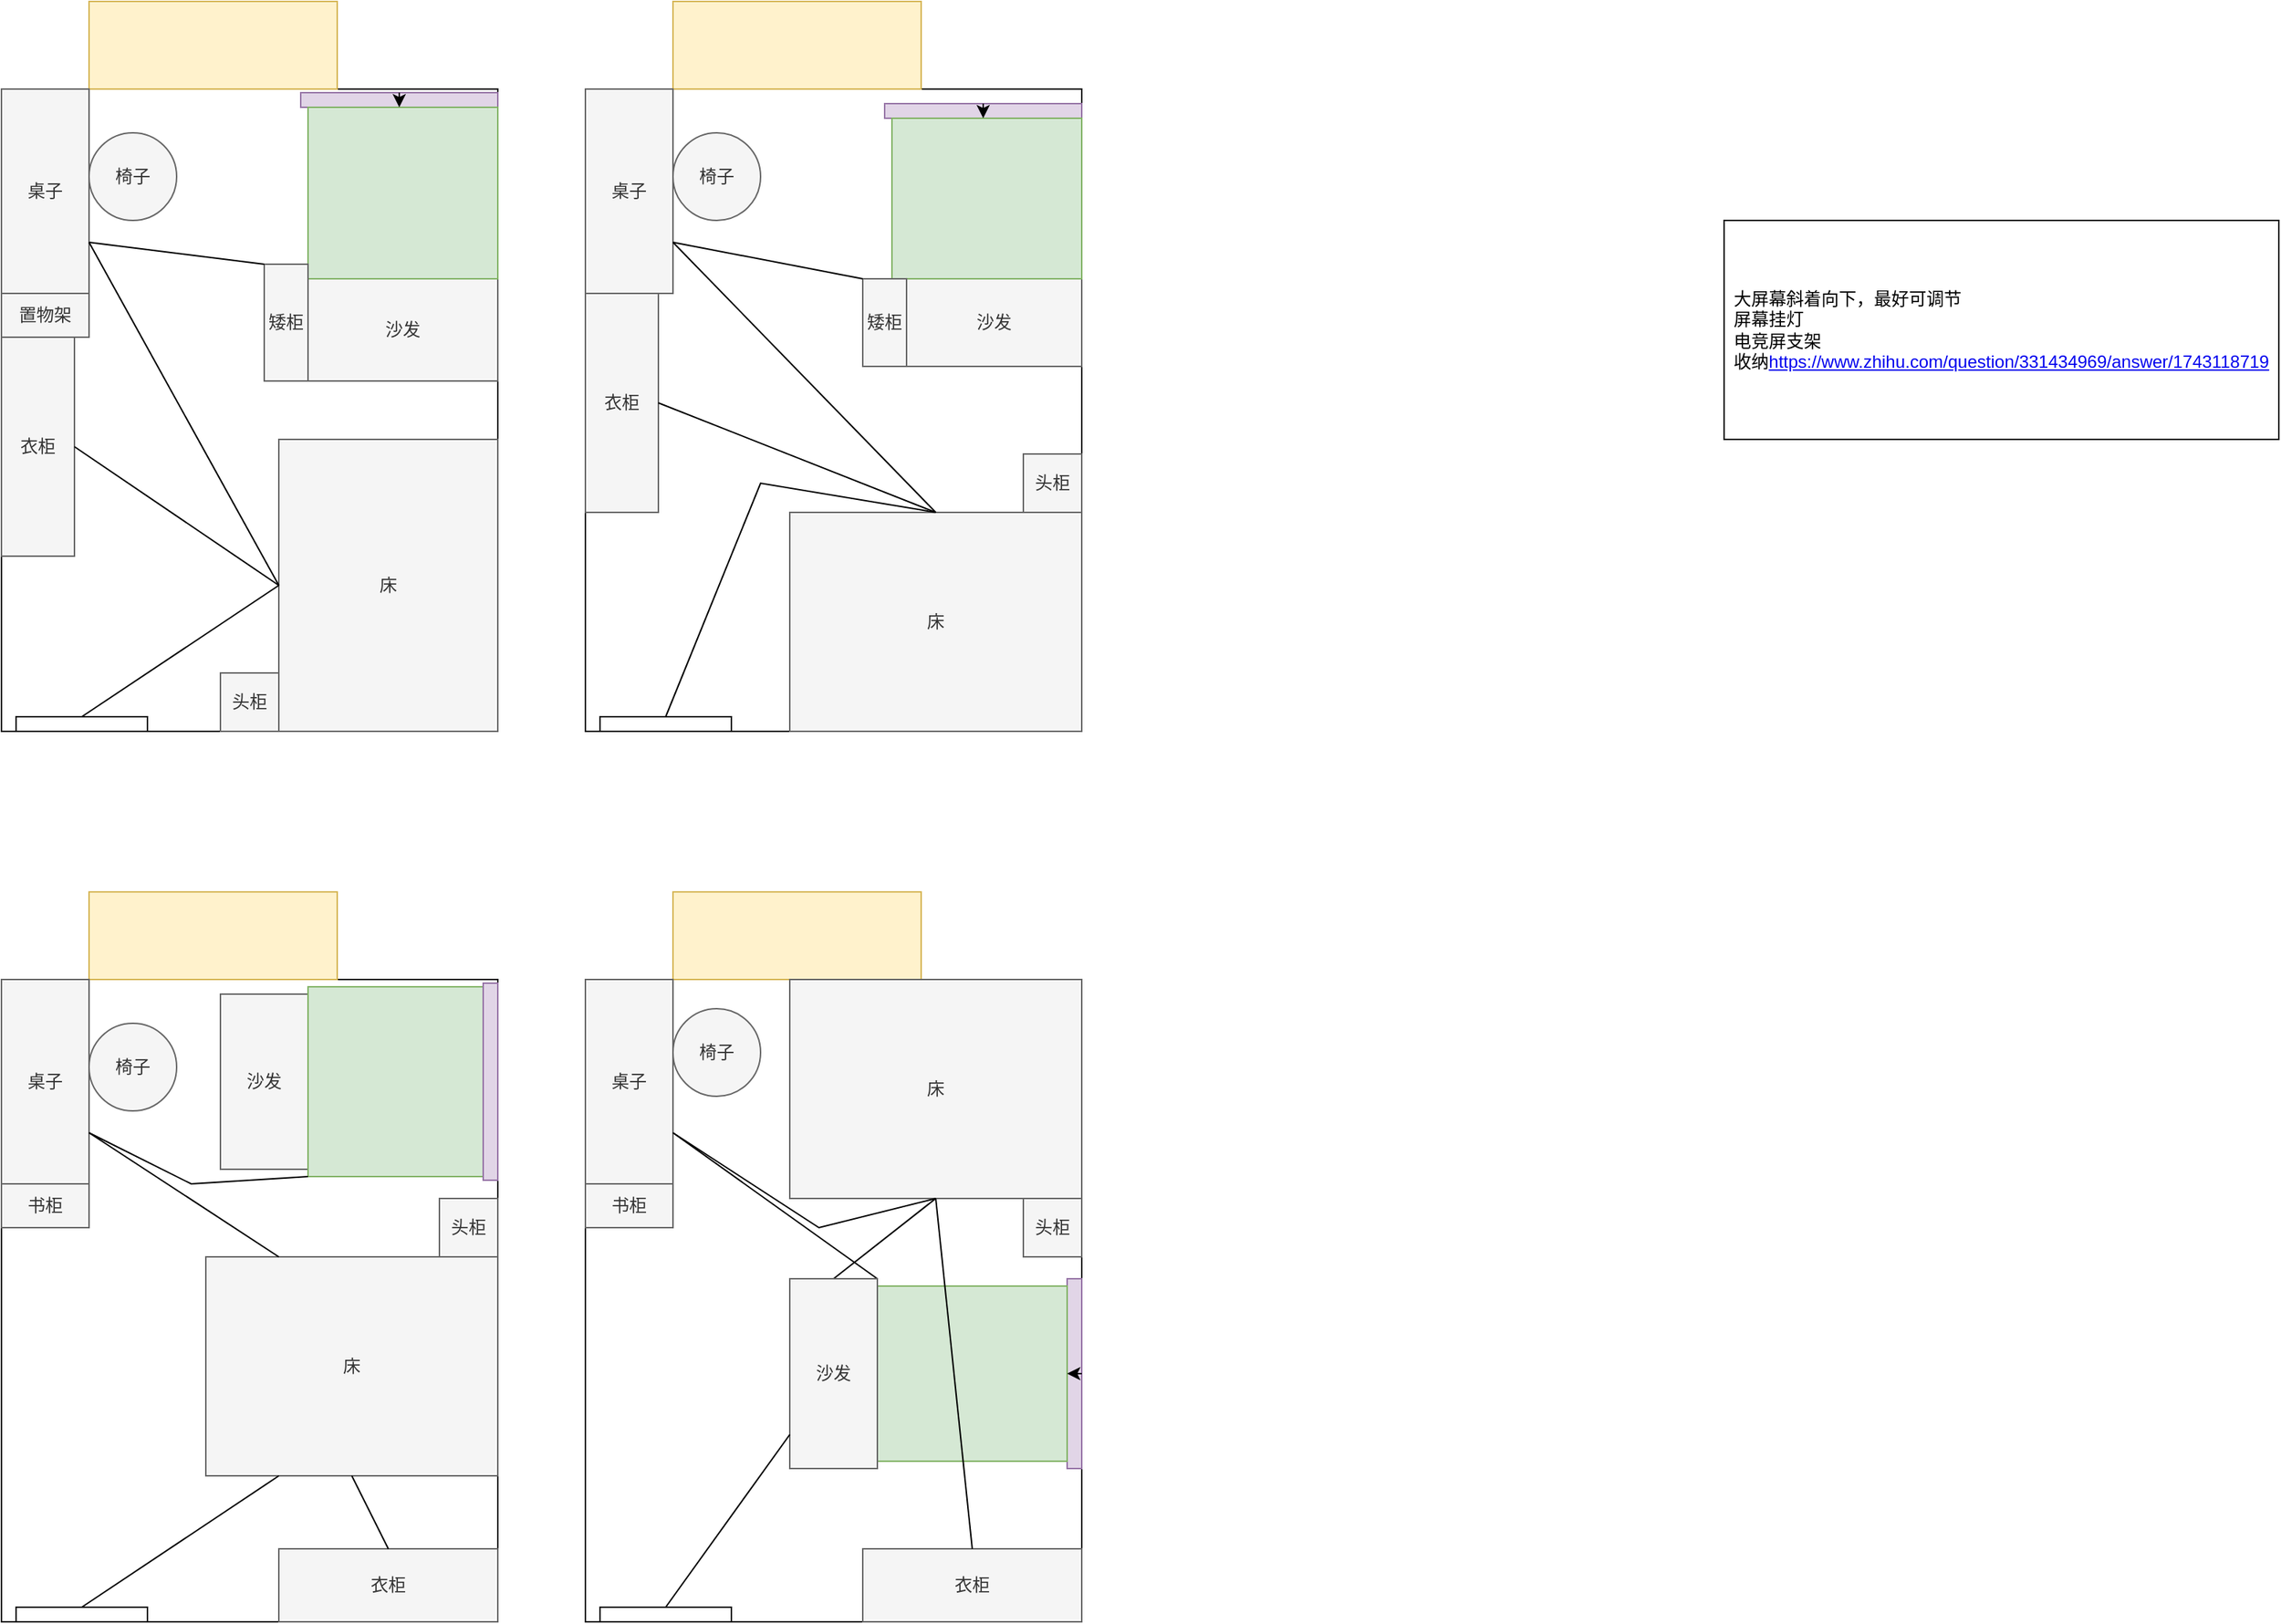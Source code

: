 <mxfile version="16.6.4" type="github">
  <diagram id="kHYABYxaknvEn-FH6Wpx" name="Page-1">
    <mxGraphModel dx="1422" dy="753" grid="1" gridSize="10" guides="1" tooltips="1" connect="1" arrows="1" fold="1" page="1" pageScale="1" pageWidth="827" pageHeight="1169" math="0" shadow="0">
      <root>
        <mxCell id="0" />
        <mxCell id="1" parent="0" />
        <mxCell id="1dE0bFyq6JJN1Ia1ECEi-1" value="" style="rounded=0;whiteSpace=wrap;html=1;" parent="1" vertex="1">
          <mxGeometry x="50" y="80" width="340" height="440" as="geometry" />
        </mxCell>
        <mxCell id="1dE0bFyq6JJN1Ia1ECEi-2" value="" style="rounded=0;whiteSpace=wrap;html=1;fillColor=#fff2cc;strokeColor=#d6b656;" parent="1" vertex="1">
          <mxGeometry x="110" y="20" width="170" height="60" as="geometry" />
        </mxCell>
        <mxCell id="1dE0bFyq6JJN1Ia1ECEi-3" value="衣柜" style="rounded=0;whiteSpace=wrap;html=1;fillColor=#f5f5f5;fontColor=#333333;strokeColor=#666666;direction=west;" parent="1" vertex="1">
          <mxGeometry x="50" y="250" width="50" height="150" as="geometry" />
        </mxCell>
        <mxCell id="1dE0bFyq6JJN1Ia1ECEi-5" value="床" style="rounded=0;whiteSpace=wrap;html=1;fillColor=#f5f5f5;fontColor=#333333;strokeColor=#666666;direction=north;" parent="1" vertex="1">
          <mxGeometry x="240" y="320" width="150" height="200" as="geometry" />
        </mxCell>
        <mxCell id="1dE0bFyq6JJN1Ia1ECEi-6" value="" style="rounded=0;whiteSpace=wrap;html=1;" parent="1" vertex="1">
          <mxGeometry x="60" y="510" width="90" height="10" as="geometry" />
        </mxCell>
        <mxCell id="1dE0bFyq6JJN1Ia1ECEi-11" value="桌子" style="rounded=0;whiteSpace=wrap;html=1;fillColor=#f5f5f5;fontColor=#333333;strokeColor=#666666;direction=south;" parent="1" vertex="1">
          <mxGeometry x="50" y="80" width="60" height="140" as="geometry" />
        </mxCell>
        <mxCell id="1dE0bFyq6JJN1Ia1ECEi-15" value="头柜" style="rounded=0;whiteSpace=wrap;html=1;fillColor=#f5f5f5;fontColor=#333333;strokeColor=#666666;" parent="1" vertex="1">
          <mxGeometry x="200" y="480" width="40" height="40" as="geometry" />
        </mxCell>
        <mxCell id="1dE0bFyq6JJN1Ia1ECEi-14" value="" style="rounded=0;whiteSpace=wrap;html=1;fillColor=#e1d5e7;strokeColor=#9673a6;direction=north;" parent="1" vertex="1">
          <mxGeometry x="255" y="82.5" width="135" height="10" as="geometry" />
        </mxCell>
        <mxCell id="1dE0bFyq6JJN1Ia1ECEi-23" value="沙发" style="rounded=0;whiteSpace=wrap;html=1;fillColor=#f5f5f5;fontColor=#333333;strokeColor=#666666;direction=south;" parent="1" vertex="1">
          <mxGeometry x="260" y="210" width="130" height="70" as="geometry" />
        </mxCell>
        <mxCell id="1dE0bFyq6JJN1Ia1ECEi-24" value="" style="rounded=0;whiteSpace=wrap;html=1;fillColor=#d5e8d4;strokeColor=#82b366;" parent="1" vertex="1">
          <mxGeometry x="260" y="92.5" width="130" height="117.5" as="geometry" />
        </mxCell>
        <mxCell id="1dE0bFyq6JJN1Ia1ECEi-25" style="edgeStyle=orthogonalEdgeStyle;rounded=0;orthogonalLoop=1;jettySize=auto;html=1;exitX=1;exitY=0.5;exitDx=0;exitDy=0;entryX=0;entryY=0.5;entryDx=0;entryDy=0;" parent="1" source="1dE0bFyq6JJN1Ia1ECEi-14" target="1dE0bFyq6JJN1Ia1ECEi-14" edge="1">
          <mxGeometry relative="1" as="geometry" />
        </mxCell>
        <mxCell id="1dE0bFyq6JJN1Ia1ECEi-26" value="" style="endArrow=none;html=1;rounded=0;entryX=0.5;entryY=0;entryDx=0;entryDy=0;exitX=0.5;exitY=0;exitDx=0;exitDy=0;" parent="1" source="1dE0bFyq6JJN1Ia1ECEi-6" target="1dE0bFyq6JJN1Ia1ECEi-5" edge="1">
          <mxGeometry width="50" height="50" relative="1" as="geometry">
            <mxPoint x="110" y="510" as="sourcePoint" />
            <mxPoint x="160" y="460" as="targetPoint" />
            <Array as="points" />
          </mxGeometry>
        </mxCell>
        <mxCell id="1dE0bFyq6JJN1Ia1ECEi-27" value="" style="endArrow=none;html=1;rounded=0;exitX=0;exitY=0.5;exitDx=0;exitDy=0;entryX=0.5;entryY=0;entryDx=0;entryDy=0;" parent="1" source="1dE0bFyq6JJN1Ia1ECEi-3" target="1dE0bFyq6JJN1Ia1ECEi-5" edge="1">
          <mxGeometry width="50" height="50" relative="1" as="geometry">
            <mxPoint x="210" y="270" as="sourcePoint" />
            <mxPoint x="310" y="340" as="targetPoint" />
          </mxGeometry>
        </mxCell>
        <mxCell id="1dE0bFyq6JJN1Ia1ECEi-28" value="" style="endArrow=none;html=1;rounded=0;exitX=0.75;exitY=0;exitDx=0;exitDy=0;entryX=0.5;entryY=0;entryDx=0;entryDy=0;" parent="1" source="1dE0bFyq6JJN1Ia1ECEi-11" target="1dE0bFyq6JJN1Ia1ECEi-5" edge="1">
          <mxGeometry width="50" height="50" relative="1" as="geometry">
            <mxPoint x="120" y="230" as="sourcePoint" />
            <mxPoint x="240" y="420" as="targetPoint" />
          </mxGeometry>
        </mxCell>
        <mxCell id="1dE0bFyq6JJN1Ia1ECEi-32" value="椅子" style="ellipse;whiteSpace=wrap;html=1;aspect=fixed;fillColor=#f5f5f5;fontColor=#333333;strokeColor=#666666;" parent="1" vertex="1">
          <mxGeometry x="110" y="110" width="60" height="60" as="geometry" />
        </mxCell>
        <mxCell id="1dE0bFyq6JJN1Ia1ECEi-7" value="矮柜" style="rounded=0;whiteSpace=wrap;html=1;fillColor=#f5f5f5;fontColor=#333333;strokeColor=#666666;direction=south;" parent="1" vertex="1">
          <mxGeometry x="230" y="200" width="30" height="80" as="geometry" />
        </mxCell>
        <mxCell id="8vOZKjqtbVizosrPnN84-1" value="" style="endArrow=none;html=1;rounded=0;exitX=0.75;exitY=0;exitDx=0;exitDy=0;entryX=0;entryY=1;entryDx=0;entryDy=0;" parent="1" source="1dE0bFyq6JJN1Ia1ECEi-11" target="1dE0bFyq6JJN1Ia1ECEi-7" edge="1">
          <mxGeometry width="50" height="50" relative="1" as="geometry">
            <mxPoint x="110" y="335" as="sourcePoint" />
            <mxPoint x="267.5" y="220" as="targetPoint" />
          </mxGeometry>
        </mxCell>
        <mxCell id="8vOZKjqtbVizosrPnN84-3" value="" style="rounded=0;whiteSpace=wrap;html=1;" parent="1" vertex="1">
          <mxGeometry x="450" y="80" width="340" height="440" as="geometry" />
        </mxCell>
        <mxCell id="8vOZKjqtbVizosrPnN84-4" value="" style="rounded=0;whiteSpace=wrap;html=1;fillColor=#fff2cc;strokeColor=#d6b656;" parent="1" vertex="1">
          <mxGeometry x="510" y="20" width="170" height="60" as="geometry" />
        </mxCell>
        <mxCell id="8vOZKjqtbVizosrPnN84-5" value="衣柜" style="rounded=0;whiteSpace=wrap;html=1;fillColor=#f5f5f5;fontColor=#333333;strokeColor=#666666;direction=west;" parent="1" vertex="1">
          <mxGeometry x="450" y="220" width="50" height="150" as="geometry" />
        </mxCell>
        <mxCell id="8vOZKjqtbVizosrPnN84-6" value="床" style="rounded=0;whiteSpace=wrap;html=1;fillColor=#f5f5f5;fontColor=#333333;strokeColor=#666666;direction=east;" parent="1" vertex="1">
          <mxGeometry x="590" y="370" width="200" height="150" as="geometry" />
        </mxCell>
        <mxCell id="8vOZKjqtbVizosrPnN84-7" value="" style="rounded=0;whiteSpace=wrap;html=1;" parent="1" vertex="1">
          <mxGeometry x="460" y="510" width="90" height="10" as="geometry" />
        </mxCell>
        <mxCell id="8vOZKjqtbVizosrPnN84-8" value="桌子" style="rounded=0;whiteSpace=wrap;html=1;fillColor=#f5f5f5;fontColor=#333333;strokeColor=#666666;direction=south;" parent="1" vertex="1">
          <mxGeometry x="450" y="80" width="60" height="140" as="geometry" />
        </mxCell>
        <mxCell id="8vOZKjqtbVizosrPnN84-9" value="头柜" style="rounded=0;whiteSpace=wrap;html=1;fillColor=#f5f5f5;fontColor=#333333;strokeColor=#666666;" parent="1" vertex="1">
          <mxGeometry x="750" y="330" width="40" height="40" as="geometry" />
        </mxCell>
        <mxCell id="8vOZKjqtbVizosrPnN84-10" value="" style="rounded=0;whiteSpace=wrap;html=1;fillColor=#e1d5e7;strokeColor=#9673a6;direction=north;" parent="1" vertex="1">
          <mxGeometry x="655" y="90" width="135" height="10" as="geometry" />
        </mxCell>
        <mxCell id="8vOZKjqtbVizosrPnN84-11" value="沙发" style="rounded=0;whiteSpace=wrap;html=1;fillColor=#f5f5f5;fontColor=#333333;strokeColor=#666666;direction=south;" parent="1" vertex="1">
          <mxGeometry x="670" y="210" width="120" height="60" as="geometry" />
        </mxCell>
        <mxCell id="8vOZKjqtbVizosrPnN84-12" value="" style="rounded=0;whiteSpace=wrap;html=1;fillColor=#d5e8d4;strokeColor=#82b366;" parent="1" vertex="1">
          <mxGeometry x="660" y="100" width="130" height="110" as="geometry" />
        </mxCell>
        <mxCell id="8vOZKjqtbVizosrPnN84-13" style="edgeStyle=orthogonalEdgeStyle;rounded=0;orthogonalLoop=1;jettySize=auto;html=1;exitX=1;exitY=0.5;exitDx=0;exitDy=0;entryX=0;entryY=0.5;entryDx=0;entryDy=0;" parent="1" source="8vOZKjqtbVizosrPnN84-10" target="8vOZKjqtbVizosrPnN84-10" edge="1">
          <mxGeometry relative="1" as="geometry" />
        </mxCell>
        <mxCell id="8vOZKjqtbVizosrPnN84-14" value="" style="endArrow=none;html=1;rounded=0;entryX=0.5;entryY=0;entryDx=0;entryDy=0;exitX=0.5;exitY=0;exitDx=0;exitDy=0;" parent="1" source="8vOZKjqtbVizosrPnN84-7" target="8vOZKjqtbVizosrPnN84-6" edge="1">
          <mxGeometry width="50" height="50" relative="1" as="geometry">
            <mxPoint x="510" y="510" as="sourcePoint" />
            <mxPoint x="560" y="460" as="targetPoint" />
            <Array as="points">
              <mxPoint x="570" y="350" />
            </Array>
          </mxGeometry>
        </mxCell>
        <mxCell id="8vOZKjqtbVizosrPnN84-15" value="" style="endArrow=none;html=1;rounded=0;exitX=0;exitY=0.5;exitDx=0;exitDy=0;entryX=0.5;entryY=0;entryDx=0;entryDy=0;" parent="1" source="8vOZKjqtbVizosrPnN84-5" target="8vOZKjqtbVizosrPnN84-6" edge="1">
          <mxGeometry width="50" height="50" relative="1" as="geometry">
            <mxPoint x="610" y="270" as="sourcePoint" />
            <mxPoint x="710" y="340" as="targetPoint" />
          </mxGeometry>
        </mxCell>
        <mxCell id="8vOZKjqtbVizosrPnN84-16" value="" style="endArrow=none;html=1;rounded=0;exitX=0.75;exitY=0;exitDx=0;exitDy=0;entryX=0.5;entryY=0;entryDx=0;entryDy=0;" parent="1" source="8vOZKjqtbVizosrPnN84-8" target="8vOZKjqtbVizosrPnN84-6" edge="1">
          <mxGeometry width="50" height="50" relative="1" as="geometry">
            <mxPoint x="520" y="230" as="sourcePoint" />
            <mxPoint x="640" y="420" as="targetPoint" />
          </mxGeometry>
        </mxCell>
        <mxCell id="8vOZKjqtbVizosrPnN84-18" value="椅子" style="ellipse;whiteSpace=wrap;html=1;aspect=fixed;fillColor=#f5f5f5;fontColor=#333333;strokeColor=#666666;" parent="1" vertex="1">
          <mxGeometry x="510" y="110" width="60" height="60" as="geometry" />
        </mxCell>
        <mxCell id="8vOZKjqtbVizosrPnN84-19" value="矮柜" style="rounded=0;whiteSpace=wrap;html=1;fillColor=#f5f5f5;fontColor=#333333;strokeColor=#666666;direction=south;" parent="1" vertex="1">
          <mxGeometry x="640" y="210" width="30" height="60" as="geometry" />
        </mxCell>
        <mxCell id="8vOZKjqtbVizosrPnN84-20" value="" style="endArrow=none;html=1;rounded=0;exitX=0.75;exitY=0;exitDx=0;exitDy=0;entryX=0;entryY=1;entryDx=0;entryDy=0;" parent="1" source="8vOZKjqtbVizosrPnN84-8" target="8vOZKjqtbVizosrPnN84-19" edge="1">
          <mxGeometry width="50" height="50" relative="1" as="geometry">
            <mxPoint x="510" y="335" as="sourcePoint" />
            <mxPoint x="667.5" y="220" as="targetPoint" />
          </mxGeometry>
        </mxCell>
        <mxCell id="xWjqKyU-FDx7k9k-1QIh-19" value="" style="rounded=0;whiteSpace=wrap;html=1;" parent="1" vertex="1">
          <mxGeometry x="450" y="690" width="340" height="440" as="geometry" />
        </mxCell>
        <mxCell id="xWjqKyU-FDx7k9k-1QIh-20" value="" style="rounded=0;whiteSpace=wrap;html=1;fillColor=#fff2cc;strokeColor=#d6b656;" parent="1" vertex="1">
          <mxGeometry x="510" y="630" width="170" height="60" as="geometry" />
        </mxCell>
        <mxCell id="xWjqKyU-FDx7k9k-1QIh-21" value="衣柜" style="rounded=0;whiteSpace=wrap;html=1;fillColor=#f5f5f5;fontColor=#333333;strokeColor=#666666;direction=south;" parent="1" vertex="1">
          <mxGeometry x="640" y="1080" width="150" height="50" as="geometry" />
        </mxCell>
        <mxCell id="xWjqKyU-FDx7k9k-1QIh-22" value="床" style="rounded=0;whiteSpace=wrap;html=1;fillColor=#f5f5f5;fontColor=#333333;strokeColor=#666666;direction=east;" parent="1" vertex="1">
          <mxGeometry x="590" y="690" width="200" height="150" as="geometry" />
        </mxCell>
        <mxCell id="xWjqKyU-FDx7k9k-1QIh-23" value="" style="rounded=0;whiteSpace=wrap;html=1;" parent="1" vertex="1">
          <mxGeometry x="460" y="1120" width="90" height="10" as="geometry" />
        </mxCell>
        <mxCell id="xWjqKyU-FDx7k9k-1QIh-24" value="桌子" style="rounded=0;whiteSpace=wrap;html=1;fillColor=#f5f5f5;fontColor=#333333;strokeColor=#666666;direction=south;" parent="1" vertex="1">
          <mxGeometry x="450" y="690" width="60" height="140" as="geometry" />
        </mxCell>
        <mxCell id="xWjqKyU-FDx7k9k-1QIh-25" value="头柜" style="rounded=0;whiteSpace=wrap;html=1;fillColor=#f5f5f5;fontColor=#333333;strokeColor=#666666;" parent="1" vertex="1">
          <mxGeometry x="750" y="840" width="40" height="40" as="geometry" />
        </mxCell>
        <mxCell id="xWjqKyU-FDx7k9k-1QIh-26" value="" style="rounded=0;whiteSpace=wrap;html=1;fillColor=#e1d5e7;strokeColor=#9673a6;direction=east;" parent="1" vertex="1">
          <mxGeometry x="780" y="895" width="10" height="130" as="geometry" />
        </mxCell>
        <mxCell id="xWjqKyU-FDx7k9k-1QIh-28" value="" style="rounded=0;whiteSpace=wrap;html=1;fillColor=#d5e8d4;strokeColor=#82b366;" parent="1" vertex="1">
          <mxGeometry x="650" y="900" width="130" height="120" as="geometry" />
        </mxCell>
        <mxCell id="xWjqKyU-FDx7k9k-1QIh-29" style="edgeStyle=orthogonalEdgeStyle;rounded=0;orthogonalLoop=1;jettySize=auto;html=1;exitX=1;exitY=0.5;exitDx=0;exitDy=0;entryX=0;entryY=0.5;entryDx=0;entryDy=0;" parent="1" source="xWjqKyU-FDx7k9k-1QIh-26" target="xWjqKyU-FDx7k9k-1QIh-26" edge="1">
          <mxGeometry relative="1" as="geometry" />
        </mxCell>
        <mxCell id="xWjqKyU-FDx7k9k-1QIh-30" value="" style="endArrow=none;html=1;rounded=0;exitX=0.5;exitY=0;exitDx=0;exitDy=0;startArrow=none;" parent="1" source="xWjqKyU-FDx7k9k-1QIh-27" edge="1">
          <mxGeometry width="50" height="50" relative="1" as="geometry">
            <mxPoint x="510" y="1120" as="sourcePoint" />
            <mxPoint x="690" y="840" as="targetPoint" />
            <Array as="points" />
          </mxGeometry>
        </mxCell>
        <mxCell id="xWjqKyU-FDx7k9k-1QIh-31" value="" style="endArrow=none;html=1;rounded=0;exitX=0;exitY=0.5;exitDx=0;exitDy=0;entryX=0.5;entryY=1;entryDx=0;entryDy=0;" parent="1" source="xWjqKyU-FDx7k9k-1QIh-21" target="xWjqKyU-FDx7k9k-1QIh-22" edge="1">
          <mxGeometry width="50" height="50" relative="1" as="geometry">
            <mxPoint x="610" y="880" as="sourcePoint" />
            <mxPoint x="710" y="950" as="targetPoint" />
          </mxGeometry>
        </mxCell>
        <mxCell id="xWjqKyU-FDx7k9k-1QIh-32" value="" style="endArrow=none;html=1;rounded=0;exitX=0.75;exitY=0;exitDx=0;exitDy=0;" parent="1" source="xWjqKyU-FDx7k9k-1QIh-24" edge="1">
          <mxGeometry width="50" height="50" relative="1" as="geometry">
            <mxPoint x="520" y="840" as="sourcePoint" />
            <mxPoint x="690" y="840" as="targetPoint" />
            <Array as="points">
              <mxPoint x="610" y="860" />
            </Array>
          </mxGeometry>
        </mxCell>
        <mxCell id="xWjqKyU-FDx7k9k-1QIh-34" value="椅子" style="ellipse;whiteSpace=wrap;html=1;aspect=fixed;fillColor=#f5f5f5;fontColor=#333333;strokeColor=#666666;" parent="1" vertex="1">
          <mxGeometry x="510" y="710" width="60" height="60" as="geometry" />
        </mxCell>
        <mxCell id="xWjqKyU-FDx7k9k-1QIh-35" value="书柜" style="rounded=0;whiteSpace=wrap;html=1;fillColor=#f5f5f5;fontColor=#333333;strokeColor=#666666;direction=west;" parent="1" vertex="1">
          <mxGeometry x="450" y="830" width="60" height="30" as="geometry" />
        </mxCell>
        <mxCell id="xWjqKyU-FDx7k9k-1QIh-36" value="" style="endArrow=none;html=1;rounded=0;exitX=0.75;exitY=0;exitDx=0;exitDy=0;entryX=1;entryY=0;entryDx=0;entryDy=0;" parent="1" source="xWjqKyU-FDx7k9k-1QIh-24" target="xWjqKyU-FDx7k9k-1QIh-27" edge="1">
          <mxGeometry width="50" height="50" relative="1" as="geometry">
            <mxPoint x="510" y="945" as="sourcePoint" />
            <mxPoint x="667.5" y="830" as="targetPoint" />
          </mxGeometry>
        </mxCell>
        <mxCell id="xWjqKyU-FDx7k9k-1QIh-42" value="" style="rounded=0;whiteSpace=wrap;html=1;" parent="1" vertex="1">
          <mxGeometry x="50" y="690" width="340" height="440" as="geometry" />
        </mxCell>
        <mxCell id="xWjqKyU-FDx7k9k-1QIh-43" value="" style="rounded=0;whiteSpace=wrap;html=1;fillColor=#fff2cc;strokeColor=#d6b656;" parent="1" vertex="1">
          <mxGeometry x="110" y="630" width="170" height="60" as="geometry" />
        </mxCell>
        <mxCell id="xWjqKyU-FDx7k9k-1QIh-44" value="衣柜" style="rounded=0;whiteSpace=wrap;html=1;fillColor=#f5f5f5;fontColor=#333333;strokeColor=#666666;direction=north;" parent="1" vertex="1">
          <mxGeometry x="240" y="1080" width="150" height="50" as="geometry" />
        </mxCell>
        <mxCell id="xWjqKyU-FDx7k9k-1QIh-45" value="床" style="rounded=0;whiteSpace=wrap;html=1;fillColor=#f5f5f5;fontColor=#333333;strokeColor=#666666;direction=east;" parent="1" vertex="1">
          <mxGeometry x="190" y="880" width="200" height="150" as="geometry" />
        </mxCell>
        <mxCell id="xWjqKyU-FDx7k9k-1QIh-46" value="" style="rounded=0;whiteSpace=wrap;html=1;" parent="1" vertex="1">
          <mxGeometry x="60" y="1120" width="90" height="10" as="geometry" />
        </mxCell>
        <mxCell id="xWjqKyU-FDx7k9k-1QIh-47" value="桌子" style="rounded=0;whiteSpace=wrap;html=1;fillColor=#f5f5f5;fontColor=#333333;strokeColor=#666666;direction=south;" parent="1" vertex="1">
          <mxGeometry x="50" y="690" width="60" height="140" as="geometry" />
        </mxCell>
        <mxCell id="xWjqKyU-FDx7k9k-1QIh-50" value="沙发" style="rounded=0;whiteSpace=wrap;html=1;fillColor=#f5f5f5;fontColor=#333333;strokeColor=#666666;direction=west;" parent="1" vertex="1">
          <mxGeometry x="200" y="700" width="60" height="120" as="geometry" />
        </mxCell>
        <mxCell id="xWjqKyU-FDx7k9k-1QIh-51" value="" style="rounded=0;whiteSpace=wrap;html=1;fillColor=#d5e8d4;strokeColor=#82b366;direction=south;" parent="1" vertex="1">
          <mxGeometry x="260" y="695" width="120" height="130" as="geometry" />
        </mxCell>
        <mxCell id="xWjqKyU-FDx7k9k-1QIh-52" style="edgeStyle=orthogonalEdgeStyle;rounded=0;orthogonalLoop=1;jettySize=auto;html=1;exitX=1;exitY=0.5;exitDx=0;exitDy=0;entryX=0;entryY=0.5;entryDx=0;entryDy=0;" parent="1" source="xWjqKyU-FDx7k9k-1QIh-49" target="xWjqKyU-FDx7k9k-1QIh-49" edge="1">
          <mxGeometry relative="1" as="geometry" />
        </mxCell>
        <mxCell id="xWjqKyU-FDx7k9k-1QIh-57" value="椅子" style="ellipse;whiteSpace=wrap;html=1;aspect=fixed;fillColor=#f5f5f5;fontColor=#333333;strokeColor=#666666;" parent="1" vertex="1">
          <mxGeometry x="110" y="720" width="60" height="60" as="geometry" />
        </mxCell>
        <mxCell id="xWjqKyU-FDx7k9k-1QIh-58" value="书柜" style="rounded=0;whiteSpace=wrap;html=1;fillColor=#f5f5f5;fontColor=#333333;strokeColor=#666666;direction=west;" parent="1" vertex="1">
          <mxGeometry x="50" y="830" width="60" height="30" as="geometry" />
        </mxCell>
        <mxCell id="xWjqKyU-FDx7k9k-1QIh-48" value="头柜" style="rounded=0;whiteSpace=wrap;html=1;fillColor=#f5f5f5;fontColor=#333333;strokeColor=#666666;" parent="1" vertex="1">
          <mxGeometry x="350" y="840" width="40" height="40" as="geometry" />
        </mxCell>
        <mxCell id="xWjqKyU-FDx7k9k-1QIh-49" value="" style="rounded=0;whiteSpace=wrap;html=1;fillColor=#e1d5e7;strokeColor=#9673a6;direction=east;" parent="1" vertex="1">
          <mxGeometry x="380" y="692.5" width="10" height="135" as="geometry" />
        </mxCell>
        <mxCell id="lhCAo949MtQghJntozLU-3" value="" style="endArrow=none;html=1;rounded=0;entryX=0.75;entryY=0;entryDx=0;entryDy=0;exitX=0.25;exitY=0;exitDx=0;exitDy=0;" parent="1" source="xWjqKyU-FDx7k9k-1QIh-45" target="xWjqKyU-FDx7k9k-1QIh-47" edge="1">
          <mxGeometry width="50" height="50" relative="1" as="geometry">
            <mxPoint x="-120" y="1010" as="sourcePoint" />
            <mxPoint x="-70" y="960" as="targetPoint" />
          </mxGeometry>
        </mxCell>
        <mxCell id="lhCAo949MtQghJntozLU-4" value="" style="endArrow=none;html=1;rounded=0;entryX=0.25;entryY=1;entryDx=0;entryDy=0;exitX=0.5;exitY=0;exitDx=0;exitDy=0;" parent="1" source="xWjqKyU-FDx7k9k-1QIh-46" target="xWjqKyU-FDx7k9k-1QIh-45" edge="1">
          <mxGeometry width="50" height="50" relative="1" as="geometry">
            <mxPoint x="-120" y="1010" as="sourcePoint" />
            <mxPoint x="-70" y="960" as="targetPoint" />
          </mxGeometry>
        </mxCell>
        <mxCell id="lhCAo949MtQghJntozLU-5" value="" style="endArrow=none;html=1;rounded=0;entryX=0.5;entryY=1;entryDx=0;entryDy=0;exitX=1;exitY=0.5;exitDx=0;exitDy=0;" parent="1" source="xWjqKyU-FDx7k9k-1QIh-44" target="xWjqKyU-FDx7k9k-1QIh-45" edge="1">
          <mxGeometry width="50" height="50" relative="1" as="geometry">
            <mxPoint x="-120" y="1010" as="sourcePoint" />
            <mxPoint x="-70" y="960" as="targetPoint" />
          </mxGeometry>
        </mxCell>
        <mxCell id="lhCAo949MtQghJntozLU-6" value="" style="endArrow=none;html=1;rounded=0;entryX=0.75;entryY=0;entryDx=0;entryDy=0;exitX=1;exitY=1;exitDx=0;exitDy=0;" parent="1" source="xWjqKyU-FDx7k9k-1QIh-51" target="xWjqKyU-FDx7k9k-1QIh-47" edge="1">
          <mxGeometry width="50" height="50" relative="1" as="geometry">
            <mxPoint x="-120" y="1010" as="sourcePoint" />
            <mxPoint x="-70" y="960" as="targetPoint" />
            <Array as="points">
              <mxPoint x="180" y="830" />
            </Array>
          </mxGeometry>
        </mxCell>
        <mxCell id="lhCAo949MtQghJntozLU-7" value="&lt;div style=&quot;text-align: left&quot;&gt;&lt;span&gt;大屏幕斜着向下，最好可调节&lt;/span&gt;&lt;/div&gt;&lt;div style=&quot;text-align: left&quot;&gt;屏幕挂灯&lt;/div&gt;&lt;div style=&quot;text-align: left&quot;&gt;电竞屏支架&lt;/div&gt;&lt;div style=&quot;text-align: left&quot;&gt;收纳&lt;a href=&quot;https://www.zhihu.com/question/331434969/answer/1743118719&quot;&gt;https://www.zhihu.com/question/331434969/answer/1743118719&lt;/a&gt;&lt;br&gt;&lt;/div&gt;" style="rounded=0;whiteSpace=wrap;html=1;" parent="1" vertex="1">
          <mxGeometry x="1230" y="170" width="380" height="150" as="geometry" />
        </mxCell>
        <mxCell id="lhCAo949MtQghJntozLU-10" value="置物架" style="rounded=0;whiteSpace=wrap;html=1;fillColor=#f5f5f5;fontColor=#333333;strokeColor=#666666;" parent="1" vertex="1">
          <mxGeometry x="50" y="220" width="60" height="30" as="geometry" />
        </mxCell>
        <mxCell id="xWjqKyU-FDx7k9k-1QIh-27" value="沙发" style="rounded=0;whiteSpace=wrap;html=1;fillColor=#f5f5f5;fontColor=#333333;strokeColor=#666666;direction=east;" parent="1" vertex="1">
          <mxGeometry x="590" y="895" width="60" height="130" as="geometry" />
        </mxCell>
        <mxCell id="jNJMYbYDC_l3T57mMsRh-1" value="" style="endArrow=none;html=1;rounded=0;exitX=0.5;exitY=0;exitDx=0;exitDy=0;" edge="1" parent="1" source="xWjqKyU-FDx7k9k-1QIh-23" target="xWjqKyU-FDx7k9k-1QIh-27">
          <mxGeometry width="50" height="50" relative="1" as="geometry">
            <mxPoint x="505" y="1120" as="sourcePoint" />
            <mxPoint x="690" y="840" as="targetPoint" />
            <Array as="points" />
          </mxGeometry>
        </mxCell>
      </root>
    </mxGraphModel>
  </diagram>
</mxfile>
